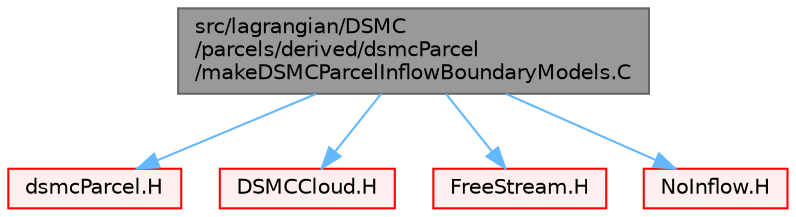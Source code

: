 digraph "src/lagrangian/DSMC/parcels/derived/dsmcParcel/makeDSMCParcelInflowBoundaryModels.C"
{
 // LATEX_PDF_SIZE
  bgcolor="transparent";
  edge [fontname=Helvetica,fontsize=10,labelfontname=Helvetica,labelfontsize=10];
  node [fontname=Helvetica,fontsize=10,shape=box,height=0.2,width=0.4];
  Node1 [id="Node000001",label="src/lagrangian/DSMC\l/parcels/derived/dsmcParcel\l/makeDSMCParcelInflowBoundaryModels.C",height=0.2,width=0.4,color="gray40", fillcolor="grey60", style="filled", fontcolor="black",tooltip=" "];
  Node1 -> Node2 [id="edge1_Node000001_Node000002",color="steelblue1",style="solid",tooltip=" "];
  Node2 [id="Node000002",label="dsmcParcel.H",height=0.2,width=0.4,color="red", fillcolor="#FFF0F0", style="filled",URL="$dsmcParcel_8H.html",tooltip=" "];
  Node1 -> Node388 [id="edge2_Node000001_Node000388",color="steelblue1",style="solid",tooltip=" "];
  Node388 [id="Node000388",label="DSMCCloud.H",height=0.2,width=0.4,color="red", fillcolor="#FFF0F0", style="filled",URL="$DSMCCloud_8H.html",tooltip=" "];
  Node1 -> Node468 [id="edge3_Node000001_Node000468",color="steelblue1",style="solid",tooltip=" "];
  Node468 [id="Node000468",label="FreeStream.H",height=0.2,width=0.4,color="red", fillcolor="#FFF0F0", style="filled",URL="$FreeStream_8H.html",tooltip=" "];
  Node1 -> Node470 [id="edge4_Node000001_Node000470",color="steelblue1",style="solid",tooltip=" "];
  Node470 [id="Node000470",label="NoInflow.H",height=0.2,width=0.4,color="red", fillcolor="#FFF0F0", style="filled",URL="$NoInflow_8H.html",tooltip=" "];
}
